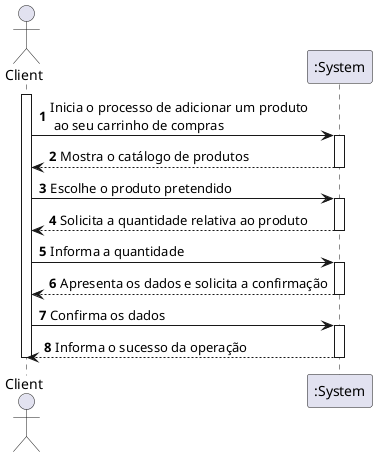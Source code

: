 @startuml

autonumber
actor "Client" as C

activate C
C -> ":System" : Inicia o processo de adicionar um produto \n ao seu carrinho de compras
activate ":System"

":System" --> C : Mostra o catálogo de produtos
deactivate ":System"
C -> ":System" : Escolhe o produto pretendido
activate ":System"
":System" --> C : Solicita a quantidade relativa ao produto
deactivate ":System"
C -> ":System" : Informa a quantidade
activate ":System"
":System" --> C : Apresenta os dados e solicita a confirmação
deactivate ":System"
C -> ":System" : Confirma os dados
activate ":System"

":System" --> C : Informa o sucesso da operação
deactivate ":System"
deactivate C



@enduml